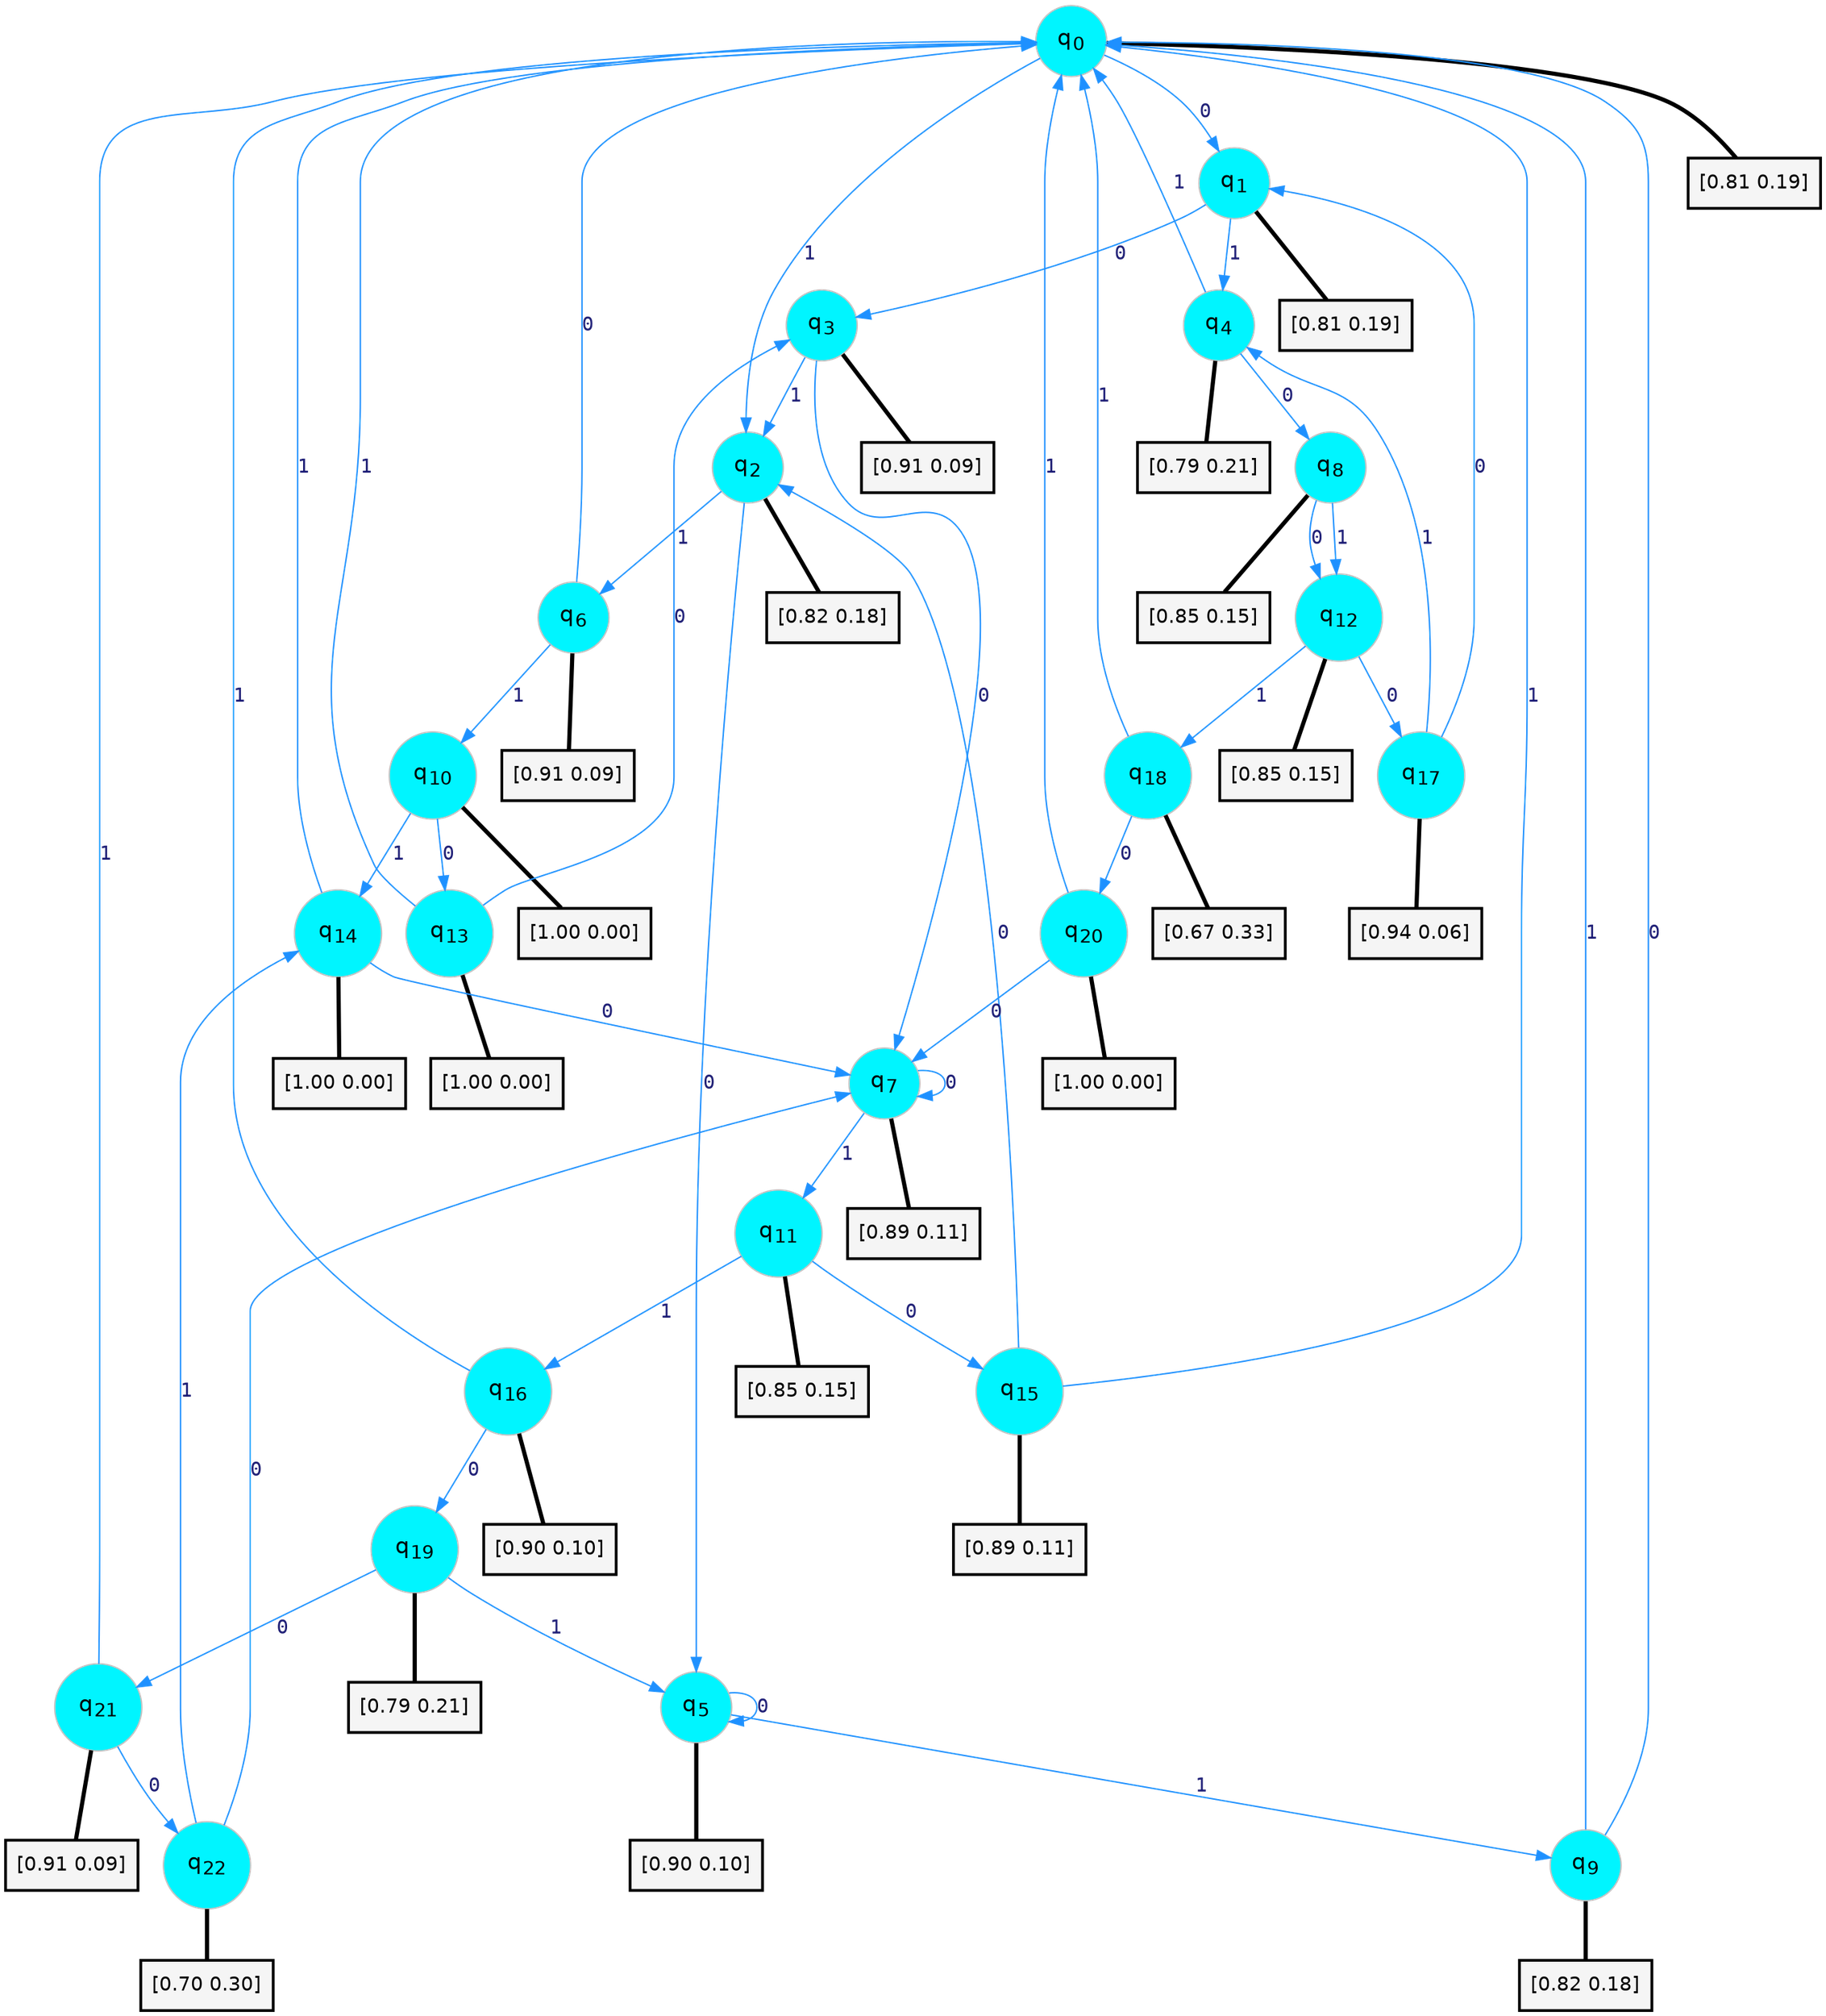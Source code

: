 digraph G {
graph [
bgcolor=transparent, dpi=300, rankdir=TD, size="40,25"];
node [
color=gray, fillcolor=turquoise1, fontcolor=black, fontname=Helvetica, fontsize=16, fontweight=bold, shape=circle, style=filled];
edge [
arrowsize=1, color=dodgerblue1, fontcolor=midnightblue, fontname=courier, fontweight=bold, penwidth=1, style=solid, weight=20];
0[label=<q<SUB>0</SUB>>];
1[label=<q<SUB>1</SUB>>];
2[label=<q<SUB>2</SUB>>];
3[label=<q<SUB>3</SUB>>];
4[label=<q<SUB>4</SUB>>];
5[label=<q<SUB>5</SUB>>];
6[label=<q<SUB>6</SUB>>];
7[label=<q<SUB>7</SUB>>];
8[label=<q<SUB>8</SUB>>];
9[label=<q<SUB>9</SUB>>];
10[label=<q<SUB>10</SUB>>];
11[label=<q<SUB>11</SUB>>];
12[label=<q<SUB>12</SUB>>];
13[label=<q<SUB>13</SUB>>];
14[label=<q<SUB>14</SUB>>];
15[label=<q<SUB>15</SUB>>];
16[label=<q<SUB>16</SUB>>];
17[label=<q<SUB>17</SUB>>];
18[label=<q<SUB>18</SUB>>];
19[label=<q<SUB>19</SUB>>];
20[label=<q<SUB>20</SUB>>];
21[label=<q<SUB>21</SUB>>];
22[label=<q<SUB>22</SUB>>];
23[label="[0.81 0.19]", shape=box,fontcolor=black, fontname=Helvetica, fontsize=14, penwidth=2, fillcolor=whitesmoke,color=black];
24[label="[0.81 0.19]", shape=box,fontcolor=black, fontname=Helvetica, fontsize=14, penwidth=2, fillcolor=whitesmoke,color=black];
25[label="[0.82 0.18]", shape=box,fontcolor=black, fontname=Helvetica, fontsize=14, penwidth=2, fillcolor=whitesmoke,color=black];
26[label="[0.91 0.09]", shape=box,fontcolor=black, fontname=Helvetica, fontsize=14, penwidth=2, fillcolor=whitesmoke,color=black];
27[label="[0.79 0.21]", shape=box,fontcolor=black, fontname=Helvetica, fontsize=14, penwidth=2, fillcolor=whitesmoke,color=black];
28[label="[0.90 0.10]", shape=box,fontcolor=black, fontname=Helvetica, fontsize=14, penwidth=2, fillcolor=whitesmoke,color=black];
29[label="[0.91 0.09]", shape=box,fontcolor=black, fontname=Helvetica, fontsize=14, penwidth=2, fillcolor=whitesmoke,color=black];
30[label="[0.89 0.11]", shape=box,fontcolor=black, fontname=Helvetica, fontsize=14, penwidth=2, fillcolor=whitesmoke,color=black];
31[label="[0.85 0.15]", shape=box,fontcolor=black, fontname=Helvetica, fontsize=14, penwidth=2, fillcolor=whitesmoke,color=black];
32[label="[0.82 0.18]", shape=box,fontcolor=black, fontname=Helvetica, fontsize=14, penwidth=2, fillcolor=whitesmoke,color=black];
33[label="[1.00 0.00]", shape=box,fontcolor=black, fontname=Helvetica, fontsize=14, penwidth=2, fillcolor=whitesmoke,color=black];
34[label="[0.85 0.15]", shape=box,fontcolor=black, fontname=Helvetica, fontsize=14, penwidth=2, fillcolor=whitesmoke,color=black];
35[label="[0.85 0.15]", shape=box,fontcolor=black, fontname=Helvetica, fontsize=14, penwidth=2, fillcolor=whitesmoke,color=black];
36[label="[1.00 0.00]", shape=box,fontcolor=black, fontname=Helvetica, fontsize=14, penwidth=2, fillcolor=whitesmoke,color=black];
37[label="[1.00 0.00]", shape=box,fontcolor=black, fontname=Helvetica, fontsize=14, penwidth=2, fillcolor=whitesmoke,color=black];
38[label="[0.89 0.11]", shape=box,fontcolor=black, fontname=Helvetica, fontsize=14, penwidth=2, fillcolor=whitesmoke,color=black];
39[label="[0.90 0.10]", shape=box,fontcolor=black, fontname=Helvetica, fontsize=14, penwidth=2, fillcolor=whitesmoke,color=black];
40[label="[0.94 0.06]", shape=box,fontcolor=black, fontname=Helvetica, fontsize=14, penwidth=2, fillcolor=whitesmoke,color=black];
41[label="[0.67 0.33]", shape=box,fontcolor=black, fontname=Helvetica, fontsize=14, penwidth=2, fillcolor=whitesmoke,color=black];
42[label="[0.79 0.21]", shape=box,fontcolor=black, fontname=Helvetica, fontsize=14, penwidth=2, fillcolor=whitesmoke,color=black];
43[label="[1.00 0.00]", shape=box,fontcolor=black, fontname=Helvetica, fontsize=14, penwidth=2, fillcolor=whitesmoke,color=black];
44[label="[0.91 0.09]", shape=box,fontcolor=black, fontname=Helvetica, fontsize=14, penwidth=2, fillcolor=whitesmoke,color=black];
45[label="[0.70 0.30]", shape=box,fontcolor=black, fontname=Helvetica, fontsize=14, penwidth=2, fillcolor=whitesmoke,color=black];
0->1 [label=0];
0->2 [label=1];
0->23 [arrowhead=none, penwidth=3,color=black];
1->3 [label=0];
1->4 [label=1];
1->24 [arrowhead=none, penwidth=3,color=black];
2->5 [label=0];
2->6 [label=1];
2->25 [arrowhead=none, penwidth=3,color=black];
3->7 [label=0];
3->2 [label=1];
3->26 [arrowhead=none, penwidth=3,color=black];
4->8 [label=0];
4->0 [label=1];
4->27 [arrowhead=none, penwidth=3,color=black];
5->5 [label=0];
5->9 [label=1];
5->28 [arrowhead=none, penwidth=3,color=black];
6->0 [label=0];
6->10 [label=1];
6->29 [arrowhead=none, penwidth=3,color=black];
7->7 [label=0];
7->11 [label=1];
7->30 [arrowhead=none, penwidth=3,color=black];
8->12 [label=0];
8->12 [label=1];
8->31 [arrowhead=none, penwidth=3,color=black];
9->0 [label=0];
9->0 [label=1];
9->32 [arrowhead=none, penwidth=3,color=black];
10->13 [label=0];
10->14 [label=1];
10->33 [arrowhead=none, penwidth=3,color=black];
11->15 [label=0];
11->16 [label=1];
11->34 [arrowhead=none, penwidth=3,color=black];
12->17 [label=0];
12->18 [label=1];
12->35 [arrowhead=none, penwidth=3,color=black];
13->3 [label=0];
13->0 [label=1];
13->36 [arrowhead=none, penwidth=3,color=black];
14->7 [label=0];
14->0 [label=1];
14->37 [arrowhead=none, penwidth=3,color=black];
15->2 [label=0];
15->0 [label=1];
15->38 [arrowhead=none, penwidth=3,color=black];
16->19 [label=0];
16->0 [label=1];
16->39 [arrowhead=none, penwidth=3,color=black];
17->1 [label=0];
17->4 [label=1];
17->40 [arrowhead=none, penwidth=3,color=black];
18->20 [label=0];
18->0 [label=1];
18->41 [arrowhead=none, penwidth=3,color=black];
19->21 [label=0];
19->5 [label=1];
19->42 [arrowhead=none, penwidth=3,color=black];
20->7 [label=0];
20->0 [label=1];
20->43 [arrowhead=none, penwidth=3,color=black];
21->22 [label=0];
21->0 [label=1];
21->44 [arrowhead=none, penwidth=3,color=black];
22->7 [label=0];
22->14 [label=1];
22->45 [arrowhead=none, penwidth=3,color=black];
}
